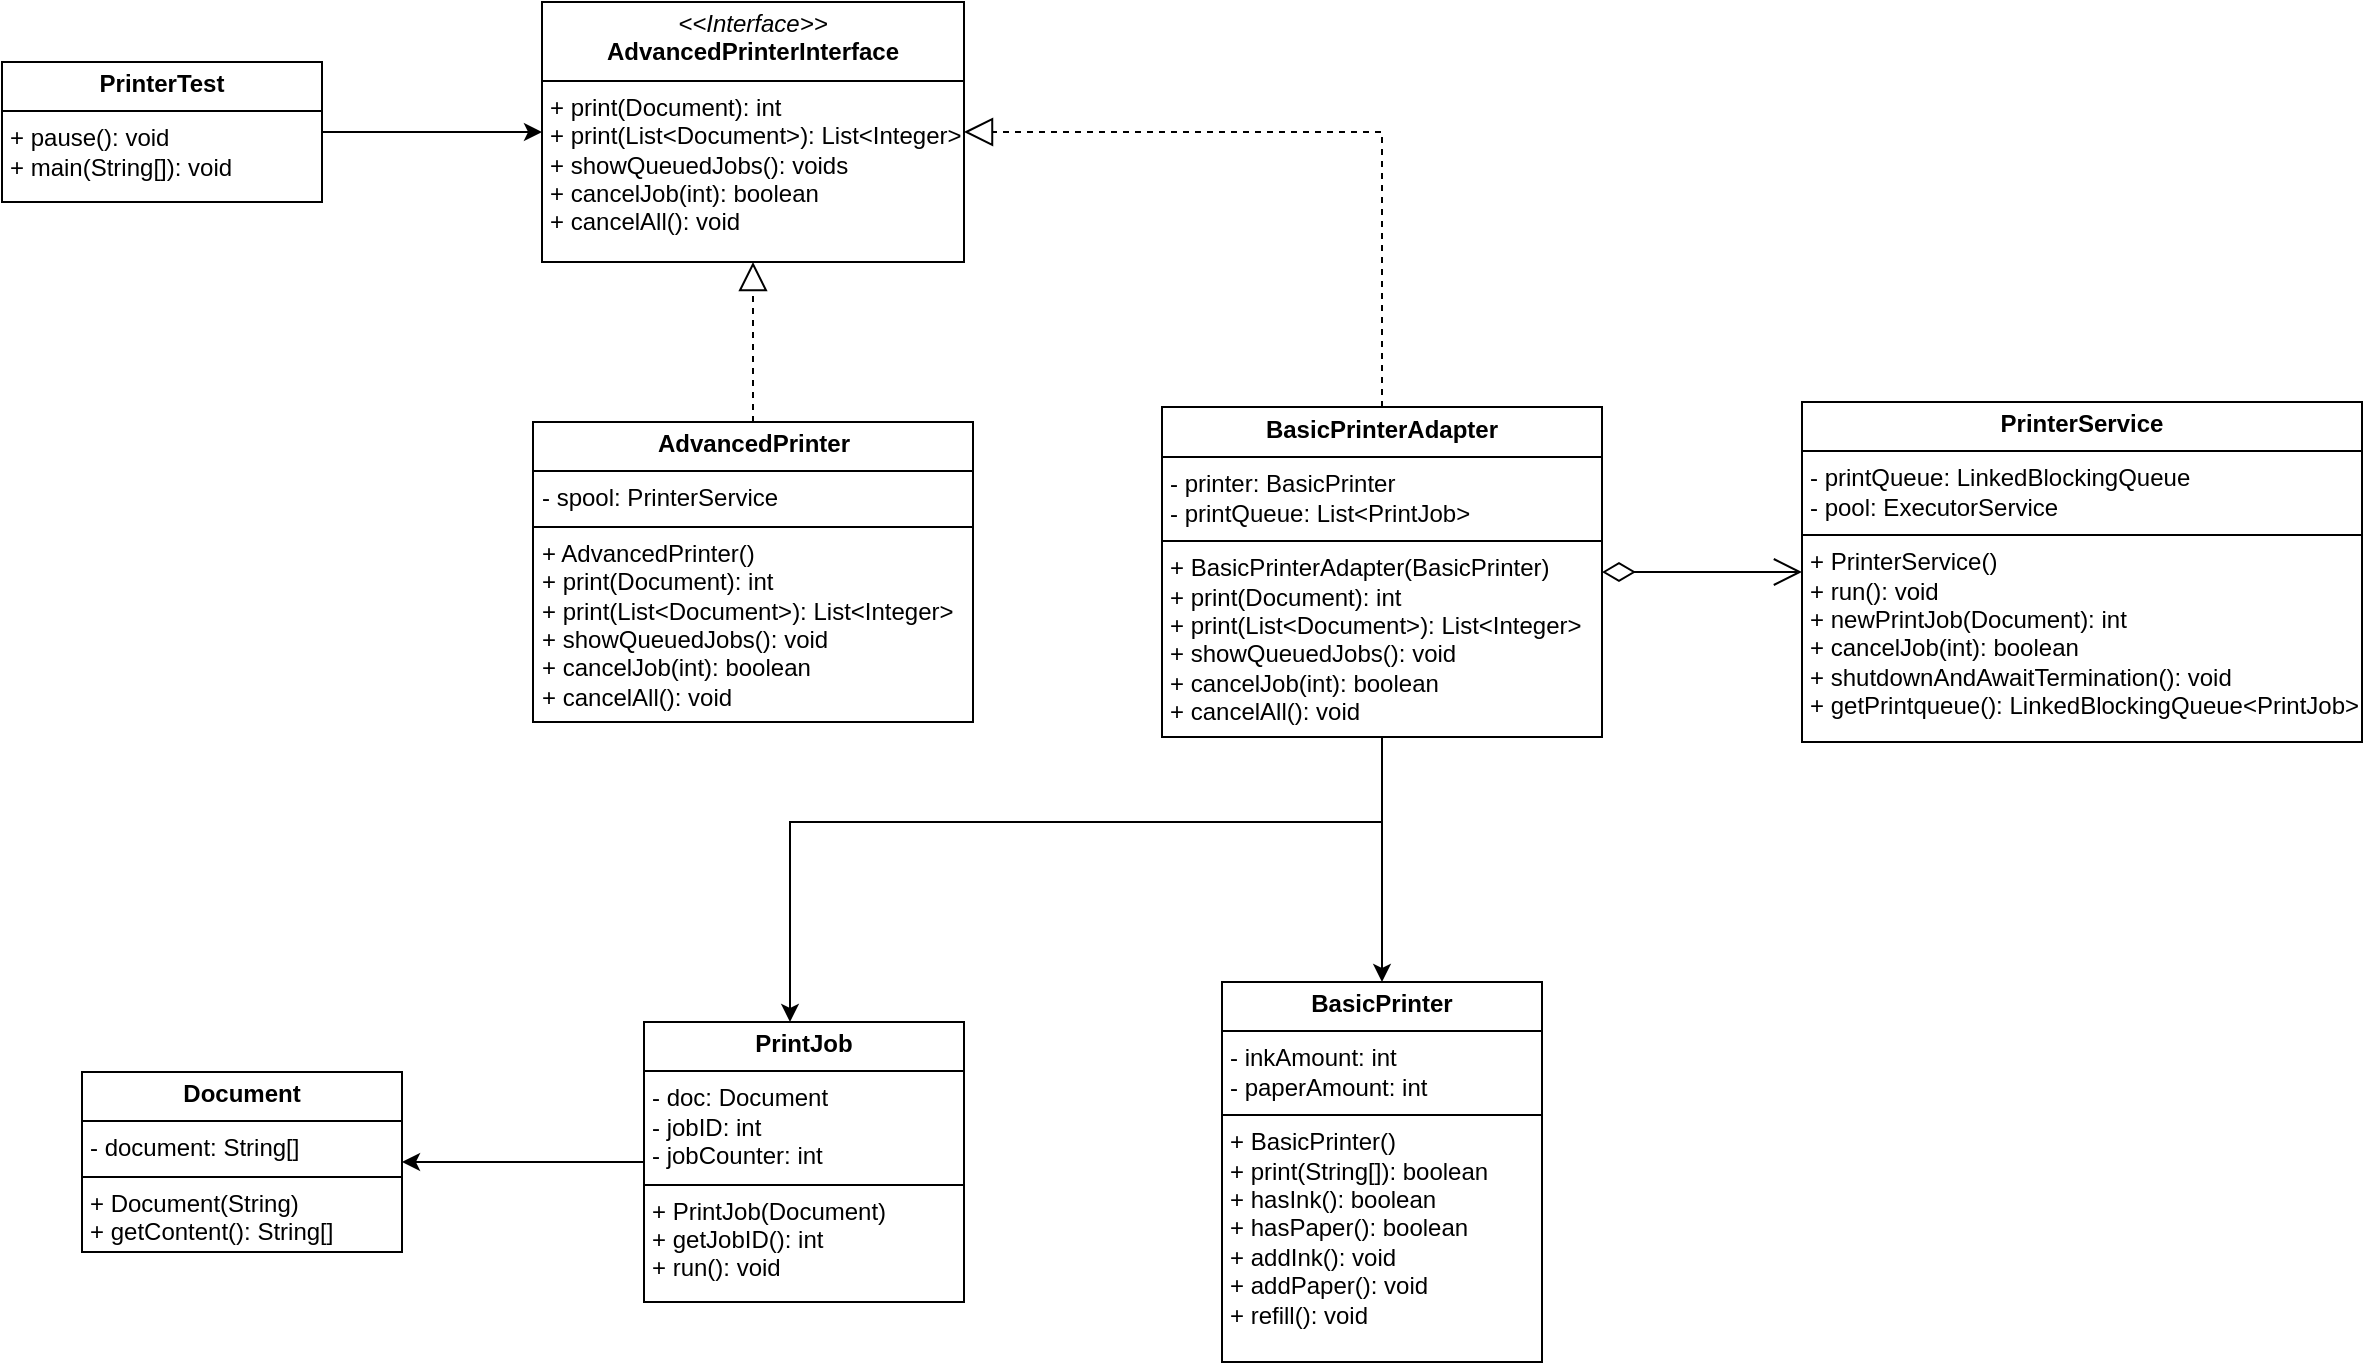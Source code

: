 <mxfile version="24.2.5" type="device">
  <diagram name="Página-1" id="ukCe3r0Svoz8IVb4z5ka">
    <mxGraphModel dx="1687" dy="940" grid="1" gridSize="10" guides="1" tooltips="1" connect="1" arrows="1" fold="1" page="1" pageScale="1" pageWidth="827" pageHeight="1169" math="0" shadow="0">
      <root>
        <mxCell id="0" />
        <mxCell id="1" parent="0" />
        <mxCell id="QwTPCozN3-8wFVToOwiJ-1" value="&lt;p style=&quot;margin:0px;margin-top:4px;text-align:center;&quot;&gt;&lt;i&gt;&amp;lt;&amp;lt;Interface&amp;gt;&amp;gt;&lt;/i&gt;&lt;br&gt;&lt;b&gt;AdvancedPrinterInterface&lt;/b&gt;&lt;/p&gt;&lt;hr size=&quot;1&quot; style=&quot;border-style:solid;&quot;&gt;&lt;p style=&quot;margin:0px;margin-left:4px;&quot;&gt;&lt;/p&gt;&lt;p style=&quot;margin:0px;margin-left:4px;&quot;&gt;+ print(Document): int&lt;/p&gt;&lt;p style=&quot;margin:0px;margin-left:4px;&quot;&gt;+ print(List&amp;lt;Document&amp;gt;): List&amp;lt;Integer&amp;gt;&lt;/p&gt;&lt;p style=&quot;margin:0px;margin-left:4px;&quot;&gt;+ showQueuedJobs(): voids&lt;/p&gt;&lt;p style=&quot;margin:0px;margin-left:4px;&quot;&gt;+ cancelJob(int): boolean&lt;/p&gt;&lt;p style=&quot;margin:0px;margin-left:4px;&quot;&gt;+ cancelAll(): void&lt;/p&gt;" style="verticalAlign=top;align=left;overflow=fill;html=1;whiteSpace=wrap;" vertex="1" parent="1">
          <mxGeometry x="290" y="20" width="211" height="130" as="geometry" />
        </mxCell>
        <mxCell id="QwTPCozN3-8wFVToOwiJ-2" value="&lt;p style=&quot;margin:0px;margin-top:4px;text-align:center;&quot;&gt;&lt;b&gt;Document&lt;/b&gt;&lt;/p&gt;&lt;hr size=&quot;1&quot; style=&quot;border-style:solid;&quot;&gt;&lt;p style=&quot;margin:0px;margin-left:4px;&quot;&gt;- document: String[]&lt;/p&gt;&lt;hr size=&quot;1&quot; style=&quot;border-style:solid;&quot;&gt;&lt;p style=&quot;margin:0px;margin-left:4px;&quot;&gt;+ Document(String)&lt;/p&gt;&lt;p style=&quot;margin:0px;margin-left:4px;&quot;&gt;+ getContent(): String[]&lt;/p&gt;" style="verticalAlign=top;align=left;overflow=fill;html=1;whiteSpace=wrap;" vertex="1" parent="1">
          <mxGeometry x="60" y="555" width="160" height="90" as="geometry" />
        </mxCell>
        <mxCell id="QwTPCozN3-8wFVToOwiJ-17" style="edgeStyle=orthogonalEdgeStyle;rounded=0;orthogonalLoop=1;jettySize=auto;html=1;" edge="1" parent="1" source="QwTPCozN3-8wFVToOwiJ-3" target="QwTPCozN3-8wFVToOwiJ-2">
          <mxGeometry relative="1" as="geometry" />
        </mxCell>
        <mxCell id="QwTPCozN3-8wFVToOwiJ-3" value="&lt;p style=&quot;margin:0px;margin-top:4px;text-align:center;&quot;&gt;&lt;b&gt;PrintJob&lt;/b&gt;&lt;/p&gt;&lt;hr size=&quot;1&quot; style=&quot;border-style:solid;&quot;&gt;&lt;p style=&quot;margin:0px;margin-left:4px;&quot;&gt;- doc: Document&lt;/p&gt;&lt;p style=&quot;margin:0px;margin-left:4px;&quot;&gt;- jobID: int&lt;/p&gt;&lt;p style=&quot;margin:0px;margin-left:4px;&quot;&gt;- jobCounter: int&lt;/p&gt;&lt;hr size=&quot;1&quot; style=&quot;border-style:solid;&quot;&gt;&lt;p style=&quot;margin:0px;margin-left:4px;&quot;&gt;+ PrintJob(Document)&lt;/p&gt;&lt;p style=&quot;margin:0px;margin-left:4px;&quot;&gt;+ getJobID(): int&lt;/p&gt;&lt;p style=&quot;margin:0px;margin-left:4px;&quot;&gt;+ run(): void&lt;/p&gt;" style="verticalAlign=top;align=left;overflow=fill;html=1;whiteSpace=wrap;" vertex="1" parent="1">
          <mxGeometry x="341" y="530" width="160" height="140" as="geometry" />
        </mxCell>
        <mxCell id="QwTPCozN3-8wFVToOwiJ-4" value="&lt;p style=&quot;margin:0px;margin-top:4px;text-align:center;&quot;&gt;&lt;b&gt;BasicPrinter&lt;/b&gt;&lt;/p&gt;&lt;hr size=&quot;1&quot; style=&quot;border-style:solid;&quot;&gt;&lt;p style=&quot;margin:0px;margin-left:4px;&quot;&gt;- inkAmount: int&lt;/p&gt;&lt;p style=&quot;margin:0px;margin-left:4px;&quot;&gt;- paperAmount: int&lt;/p&gt;&lt;hr size=&quot;1&quot; style=&quot;border-style:solid;&quot;&gt;&lt;p style=&quot;margin:0px;margin-left:4px;&quot;&gt;+ BasicPrinter()&lt;/p&gt;&lt;p style=&quot;margin:0px;margin-left:4px;&quot;&gt;+ print(String[]): boolean&lt;/p&gt;&lt;p style=&quot;margin:0px;margin-left:4px;&quot;&gt;+ hasInk(): boolean&lt;/p&gt;&lt;p style=&quot;margin:0px;margin-left:4px;&quot;&gt;+ hasPaper(): boolean&lt;/p&gt;&lt;p style=&quot;margin:0px;margin-left:4px;&quot;&gt;+ addInk(): void&lt;/p&gt;&lt;p style=&quot;margin:0px;margin-left:4px;&quot;&gt;+ addPaper(): void&lt;/p&gt;&lt;p style=&quot;margin:0px;margin-left:4px;&quot;&gt;+ refill(): void&lt;/p&gt;" style="verticalAlign=top;align=left;overflow=fill;html=1;whiteSpace=wrap;" vertex="1" parent="1">
          <mxGeometry x="630" y="510" width="160" height="190" as="geometry" />
        </mxCell>
        <mxCell id="QwTPCozN3-8wFVToOwiJ-5" value="&lt;p style=&quot;margin:0px;margin-top:4px;text-align:center;&quot;&gt;&lt;b&gt;AdvancedPrinter&lt;/b&gt;&lt;/p&gt;&lt;hr size=&quot;1&quot; style=&quot;border-style:solid;&quot;&gt;&lt;p style=&quot;margin:0px;margin-left:4px;&quot;&gt;- spool: PrinterService&lt;/p&gt;&lt;hr size=&quot;1&quot; style=&quot;border-style:solid;&quot;&gt;&lt;p style=&quot;margin:0px;margin-left:4px;&quot;&gt;+ AdvancedPrinter()&lt;/p&gt;&lt;p style=&quot;margin:0px;margin-left:4px;&quot;&gt;+ print(Document): int&lt;/p&gt;&lt;p style=&quot;margin:0px;margin-left:4px;&quot;&gt;+ print(List&amp;lt;Document&amp;gt;): List&amp;lt;Integer&amp;gt;&lt;/p&gt;&lt;p style=&quot;margin:0px;margin-left:4px;&quot;&gt;+ showQueuedJobs(): void&lt;/p&gt;&lt;p style=&quot;margin:0px;margin-left:4px;&quot;&gt;+ cancelJob(int): boolean&lt;/p&gt;&lt;p style=&quot;margin:0px;margin-left:4px;&quot;&gt;+ cancelAll(): void&lt;/p&gt;" style="verticalAlign=top;align=left;overflow=fill;html=1;whiteSpace=wrap;" vertex="1" parent="1">
          <mxGeometry x="285.5" y="230" width="220" height="150" as="geometry" />
        </mxCell>
        <mxCell id="QwTPCozN3-8wFVToOwiJ-6" value="&lt;p style=&quot;margin:0px;margin-top:4px;text-align:center;&quot;&gt;&lt;b&gt;PrinterService&lt;/b&gt;&lt;/p&gt;&lt;hr size=&quot;1&quot; style=&quot;border-style:solid;&quot;&gt;&lt;p style=&quot;margin:0px;margin-left:4px;&quot;&gt;- printQueue: LinkedBlockingQueue&lt;/p&gt;&lt;p style=&quot;margin:0px;margin-left:4px;&quot;&gt;- pool: ExecutorService&lt;/p&gt;&lt;hr size=&quot;1&quot; style=&quot;border-style:solid;&quot;&gt;&lt;p style=&quot;margin:0px;margin-left:4px;&quot;&gt;+ PrinterService()&lt;/p&gt;&lt;p style=&quot;margin:0px;margin-left:4px;&quot;&gt;+ run(): void&lt;/p&gt;&lt;p style=&quot;margin:0px;margin-left:4px;&quot;&gt;+ newPrintJob(Document): int&lt;/p&gt;&lt;p style=&quot;margin:0px;margin-left:4px;&quot;&gt;+ cancelJob(int): boolean&lt;/p&gt;&lt;p style=&quot;margin:0px;margin-left:4px;&quot;&gt;+ shutdownAndAwaitTermination(): void&lt;/p&gt;&lt;p style=&quot;margin:0px;margin-left:4px;&quot;&gt;+ getPrintqueue(): LinkedBlockingQueue&amp;lt;PrintJob&amp;gt;&lt;/p&gt;&lt;p style=&quot;margin:0px;margin-left:4px;&quot;&gt;&lt;br&gt;&lt;/p&gt;" style="verticalAlign=top;align=left;overflow=fill;html=1;whiteSpace=wrap;" vertex="1" parent="1">
          <mxGeometry x="920" y="220" width="280" height="170" as="geometry" />
        </mxCell>
        <mxCell id="QwTPCozN3-8wFVToOwiJ-15" style="edgeStyle=orthogonalEdgeStyle;rounded=0;orthogonalLoop=1;jettySize=auto;html=1;" edge="1" parent="1" source="QwTPCozN3-8wFVToOwiJ-7" target="QwTPCozN3-8wFVToOwiJ-4">
          <mxGeometry relative="1" as="geometry" />
        </mxCell>
        <mxCell id="QwTPCozN3-8wFVToOwiJ-16" style="edgeStyle=orthogonalEdgeStyle;rounded=0;orthogonalLoop=1;jettySize=auto;html=1;" edge="1" parent="1" source="QwTPCozN3-8wFVToOwiJ-7" target="QwTPCozN3-8wFVToOwiJ-3">
          <mxGeometry relative="1" as="geometry">
            <Array as="points">
              <mxPoint x="710" y="430" />
              <mxPoint x="414" y="430" />
            </Array>
          </mxGeometry>
        </mxCell>
        <mxCell id="QwTPCozN3-8wFVToOwiJ-7" value="&lt;p style=&quot;margin:0px;margin-top:4px;text-align:center;&quot;&gt;&lt;b&gt;BasicPrinterAdapter&lt;/b&gt;&lt;/p&gt;&lt;hr size=&quot;1&quot; style=&quot;border-style:solid;&quot;&gt;&lt;p style=&quot;margin:0px;margin-left:4px;&quot;&gt;- printer: BasicPrinter&lt;/p&gt;&lt;p style=&quot;margin:0px;margin-left:4px;&quot;&gt;- printQueue: List&amp;lt;PrintJob&amp;gt;&lt;/p&gt;&lt;hr size=&quot;1&quot; style=&quot;border-style:solid;&quot;&gt;&lt;p style=&quot;margin:0px;margin-left:4px;&quot;&gt;+ BasicPrinterAdapter(BasicPrinter)&lt;/p&gt;&lt;p style=&quot;margin:0px;margin-left:4px;&quot;&gt;&lt;span style=&quot;background-color: initial;&quot;&gt;+ print(Document): int&lt;/span&gt;&lt;/p&gt;&lt;p style=&quot;margin:0px;margin-left:4px;&quot;&gt;+ print(List&amp;lt;Document&amp;gt;): List&amp;lt;Integer&amp;gt;&lt;/p&gt;&lt;p style=&quot;margin:0px;margin-left:4px;&quot;&gt;+ showQueuedJobs(): void&lt;/p&gt;&lt;p style=&quot;margin:0px;margin-left:4px;&quot;&gt;+ cancelJob(int): boolean&lt;/p&gt;&lt;p style=&quot;margin:0px;margin-left:4px;&quot;&gt;+ cancelAll(): void&lt;/p&gt;" style="verticalAlign=top;align=left;overflow=fill;html=1;whiteSpace=wrap;" vertex="1" parent="1">
          <mxGeometry x="600" y="222.5" width="220" height="165" as="geometry" />
        </mxCell>
        <mxCell id="QwTPCozN3-8wFVToOwiJ-11" style="edgeStyle=orthogonalEdgeStyle;rounded=0;orthogonalLoop=1;jettySize=auto;html=1;" edge="1" parent="1" source="QwTPCozN3-8wFVToOwiJ-10" target="QwTPCozN3-8wFVToOwiJ-1">
          <mxGeometry relative="1" as="geometry" />
        </mxCell>
        <mxCell id="QwTPCozN3-8wFVToOwiJ-10" value="&lt;p style=&quot;margin:0px;margin-top:4px;text-align:center;&quot;&gt;&lt;b&gt;PrinterTest&lt;/b&gt;&lt;/p&gt;&lt;hr size=&quot;1&quot; style=&quot;border-style:solid;&quot;&gt;&lt;p style=&quot;margin:0px;margin-left:4px;&quot;&gt;+ pause(): void&lt;/p&gt;&lt;p style=&quot;margin:0px;margin-left:4px;&quot;&gt;+ main(String[]): void&lt;/p&gt;" style="verticalAlign=top;align=left;overflow=fill;html=1;whiteSpace=wrap;" vertex="1" parent="1">
          <mxGeometry x="20" y="50" width="160" height="70" as="geometry" />
        </mxCell>
        <mxCell id="QwTPCozN3-8wFVToOwiJ-12" value="" style="endArrow=block;dashed=1;endFill=0;endSize=12;html=1;rounded=0;entryX=0.5;entryY=1;entryDx=0;entryDy=0;exitX=0.5;exitY=0;exitDx=0;exitDy=0;" edge="1" parent="1" source="QwTPCozN3-8wFVToOwiJ-5" target="QwTPCozN3-8wFVToOwiJ-1">
          <mxGeometry width="160" relative="1" as="geometry">
            <mxPoint x="330" y="290" as="sourcePoint" />
            <mxPoint x="490" y="290" as="targetPoint" />
          </mxGeometry>
        </mxCell>
        <mxCell id="QwTPCozN3-8wFVToOwiJ-14" value="" style="endArrow=block;dashed=1;endFill=0;endSize=12;html=1;rounded=0;entryX=1;entryY=0.5;entryDx=0;entryDy=0;exitX=0.5;exitY=0;exitDx=0;exitDy=0;" edge="1" parent="1" source="QwTPCozN3-8wFVToOwiJ-7" target="QwTPCozN3-8wFVToOwiJ-1">
          <mxGeometry width="160" relative="1" as="geometry">
            <mxPoint x="330" y="410" as="sourcePoint" />
            <mxPoint x="490" y="410" as="targetPoint" />
            <Array as="points">
              <mxPoint x="710" y="85" />
            </Array>
          </mxGeometry>
        </mxCell>
        <mxCell id="QwTPCozN3-8wFVToOwiJ-20" value="" style="endArrow=open;html=1;endSize=12;startArrow=diamondThin;startSize=14;startFill=0;edgeStyle=orthogonalEdgeStyle;align=left;verticalAlign=bottom;rounded=0;exitX=1;exitY=0.5;exitDx=0;exitDy=0;entryX=0;entryY=0.5;entryDx=0;entryDy=0;" edge="1" parent="1" source="QwTPCozN3-8wFVToOwiJ-7" target="QwTPCozN3-8wFVToOwiJ-6">
          <mxGeometry x="-1" y="3" relative="1" as="geometry">
            <mxPoint x="510" y="450" as="sourcePoint" />
            <mxPoint x="670" y="450" as="targetPoint" />
          </mxGeometry>
        </mxCell>
      </root>
    </mxGraphModel>
  </diagram>
</mxfile>
